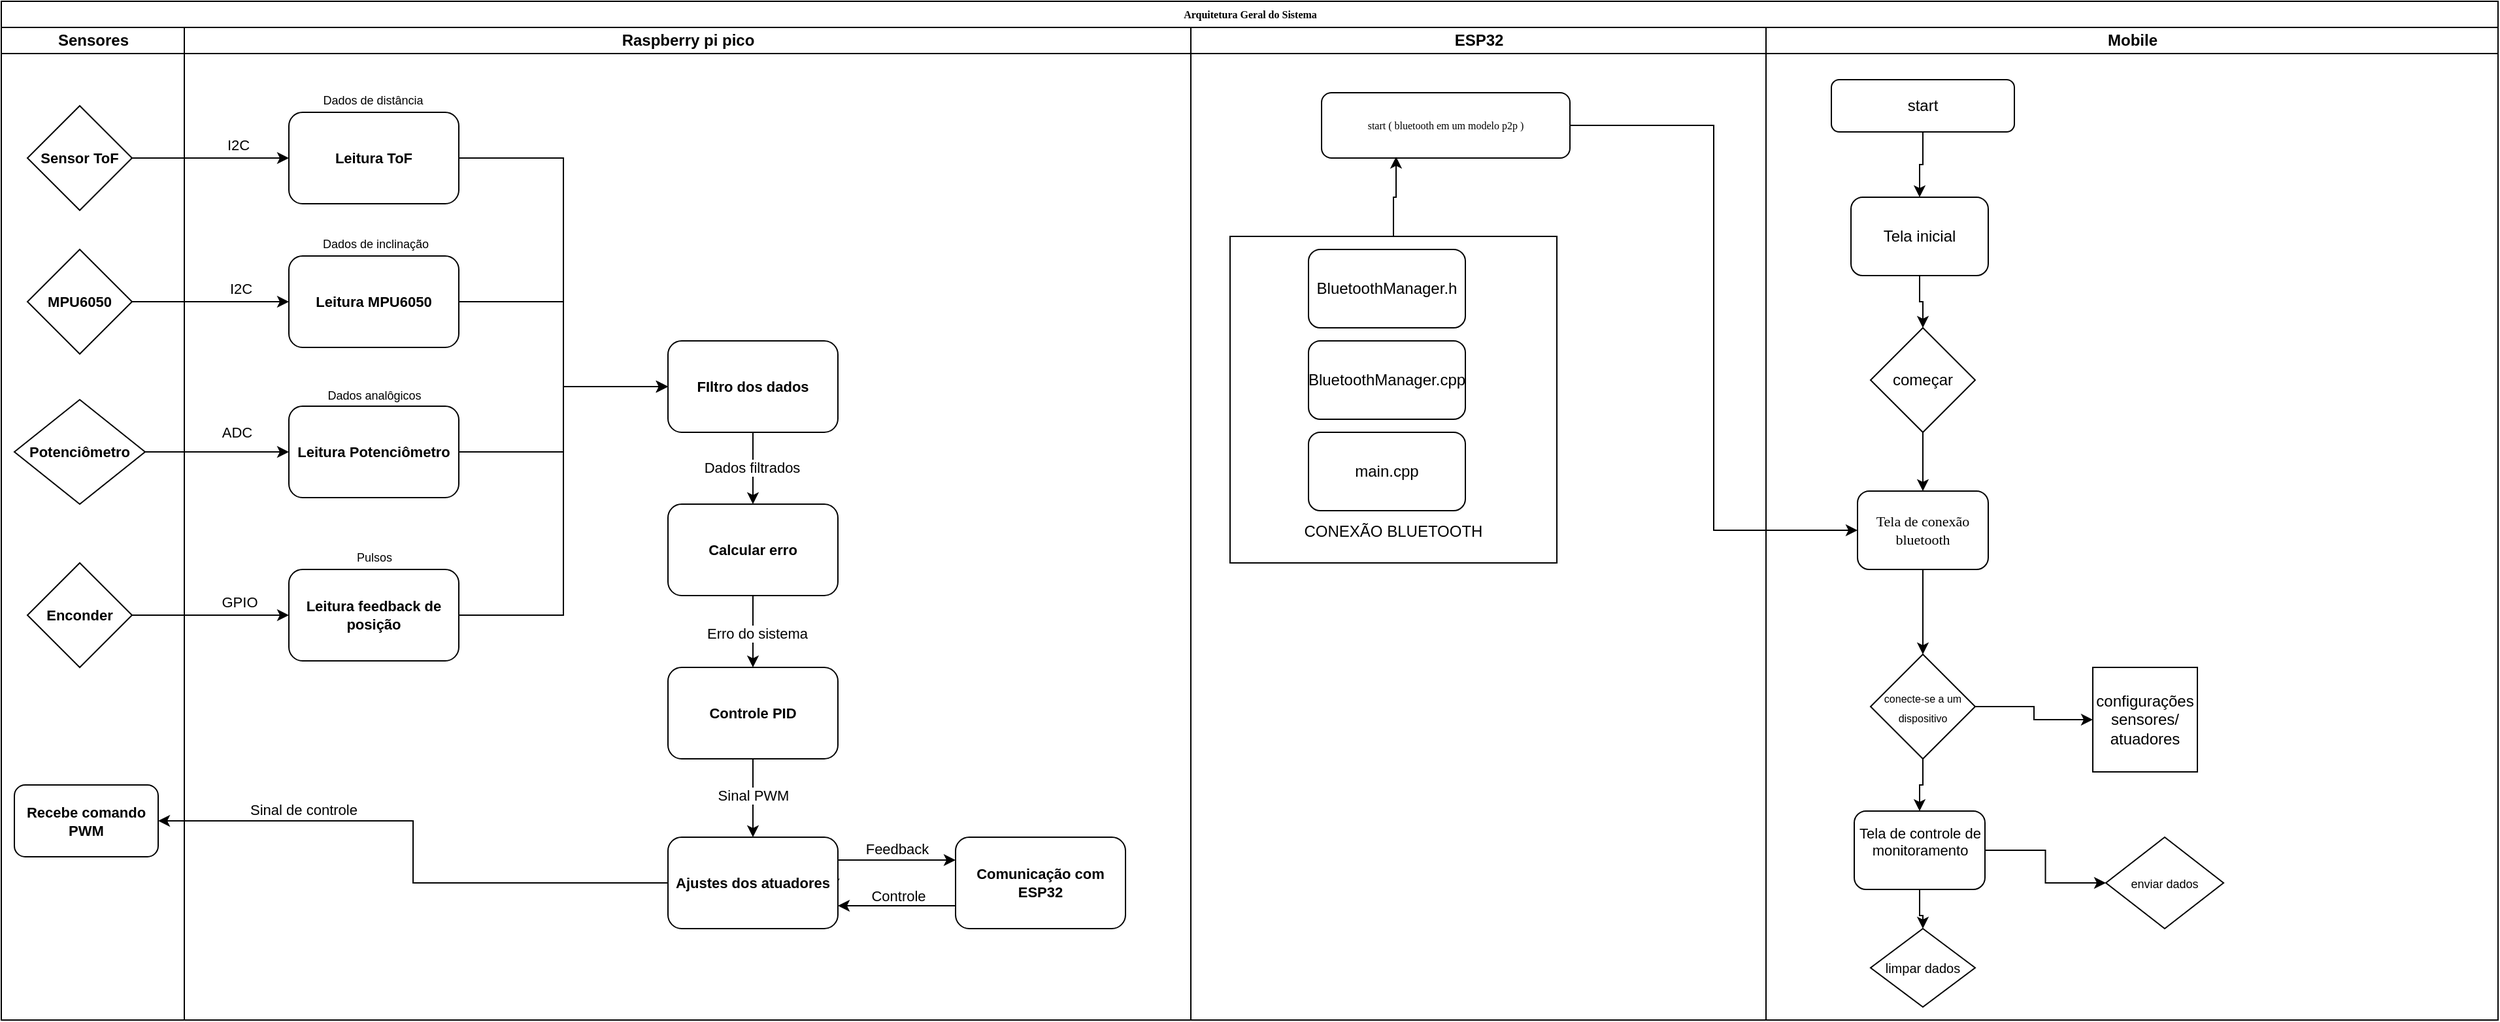 <mxfile version="25.0.3">
  <diagram name="Page-1" id="74e2e168-ea6b-b213-b513-2b3c1d86103e">
    <mxGraphModel dx="3733" dy="1473" grid="1" gridSize="10" guides="1" tooltips="1" connect="1" arrows="1" fold="1" page="1" pageScale="1" pageWidth="1100" pageHeight="850" background="none" math="0" shadow="0">
      <root>
        <mxCell id="0" />
        <mxCell id="1" parent="0" />
        <mxCell id="77e6c97f196da883-1" value="Arquitetura Geral do Sistema" style="swimlane;html=1;childLayout=stackLayout;startSize=20;rounded=0;shadow=0;labelBackgroundColor=none;strokeWidth=1;fontFamily=Verdana;fontSize=8;align=center;" parent="1" vertex="1">
          <mxGeometry x="110" y="30" width="1910" height="780" as="geometry" />
        </mxCell>
        <mxCell id="77e6c97f196da883-2" value="Sensores" style="swimlane;html=1;startSize=20;" parent="77e6c97f196da883-1" vertex="1">
          <mxGeometry y="20" width="140" height="760" as="geometry" />
        </mxCell>
        <mxCell id="rd5grbxoa9VTAp5XgY99-46" style="edgeStyle=orthogonalEdgeStyle;rounded=0;orthogonalLoop=1;jettySize=auto;html=1;entryX=0.5;entryY=0;entryDx=0;entryDy=0;" edge="1" parent="77e6c97f196da883-2" source="rd5grbxoa9VTAp5XgY99-48" target="rd5grbxoa9VTAp5XgY99-51">
          <mxGeometry relative="1" as="geometry" />
        </mxCell>
        <mxCell id="rd5grbxoa9VTAp5XgY99-47" value="Dados filtrados" style="edgeLabel;html=1;align=center;verticalAlign=middle;resizable=0;points=[];" vertex="1" connectable="0" parent="rd5grbxoa9VTAp5XgY99-46">
          <mxGeometry x="-0.018" y="-1" relative="1" as="geometry">
            <mxPoint as="offset" />
          </mxGeometry>
        </mxCell>
        <mxCell id="rd5grbxoa9VTAp5XgY99-48" value="&lt;b&gt;&lt;font face=&quot;Helvetica&quot; style=&quot;font-size: 11px;&quot;&gt;FIltro dos dados&lt;/font&gt;&lt;/b&gt;" style="rounded=1;whiteSpace=wrap;html=1;shadow=0;labelBackgroundColor=none;strokeWidth=1;fontFamily=Verdana;fontSize=8;align=center;" vertex="1" parent="77e6c97f196da883-2">
          <mxGeometry x="510" y="240" width="130" height="70" as="geometry" />
        </mxCell>
        <mxCell id="rd5grbxoa9VTAp5XgY99-49" style="edgeStyle=orthogonalEdgeStyle;rounded=0;orthogonalLoop=1;jettySize=auto;html=1;entryX=0.5;entryY=0;entryDx=0;entryDy=0;" edge="1" parent="77e6c97f196da883-2" source="rd5grbxoa9VTAp5XgY99-51" target="rd5grbxoa9VTAp5XgY99-54">
          <mxGeometry relative="1" as="geometry" />
        </mxCell>
        <mxCell id="rd5grbxoa9VTAp5XgY99-50" value="Erro do sistema" style="edgeLabel;html=1;align=center;verticalAlign=middle;resizable=0;points=[];" vertex="1" connectable="0" parent="rd5grbxoa9VTAp5XgY99-49">
          <mxGeometry x="0.042" y="3" relative="1" as="geometry">
            <mxPoint as="offset" />
          </mxGeometry>
        </mxCell>
        <mxCell id="rd5grbxoa9VTAp5XgY99-51" value="&lt;b&gt;&lt;font face=&quot;Helvetica&quot; style=&quot;font-size: 11px;&quot;&gt;Calcular erro&lt;/font&gt;&lt;/b&gt;" style="rounded=1;whiteSpace=wrap;html=1;shadow=0;labelBackgroundColor=none;strokeWidth=1;fontFamily=Verdana;fontSize=8;align=center;" vertex="1" parent="77e6c97f196da883-2">
          <mxGeometry x="510" y="365" width="130" height="70" as="geometry" />
        </mxCell>
        <mxCell id="rd5grbxoa9VTAp5XgY99-52" style="edgeStyle=orthogonalEdgeStyle;rounded=0;orthogonalLoop=1;jettySize=auto;html=1;" edge="1" parent="77e6c97f196da883-2" source="rd5grbxoa9VTAp5XgY99-54" target="rd5grbxoa9VTAp5XgY99-58">
          <mxGeometry relative="1" as="geometry" />
        </mxCell>
        <mxCell id="rd5grbxoa9VTAp5XgY99-53" value="Sinal PWM" style="edgeLabel;html=1;align=center;verticalAlign=middle;resizable=0;points=[];" vertex="1" connectable="0" parent="rd5grbxoa9VTAp5XgY99-52">
          <mxGeometry x="-0.088" relative="1" as="geometry">
            <mxPoint as="offset" />
          </mxGeometry>
        </mxCell>
        <mxCell id="rd5grbxoa9VTAp5XgY99-54" value="&lt;b&gt;&lt;font face=&quot;Helvetica&quot; style=&quot;font-size: 11px;&quot;&gt;Controle PID&lt;/font&gt;&lt;/b&gt;" style="rounded=1;whiteSpace=wrap;html=1;shadow=0;labelBackgroundColor=none;strokeWidth=1;fontFamily=Verdana;fontSize=8;align=center;" vertex="1" parent="77e6c97f196da883-2">
          <mxGeometry x="510" y="490" width="130" height="70" as="geometry" />
        </mxCell>
        <mxCell id="rd5grbxoa9VTAp5XgY99-55" style="edgeStyle=orthogonalEdgeStyle;rounded=0;orthogonalLoop=1;jettySize=auto;html=1;exitX=1;exitY=0.5;exitDx=0;exitDy=0;entryX=0.975;entryY=0.581;entryDx=0;entryDy=0;entryPerimeter=0;" edge="1" parent="77e6c97f196da883-2" source="rd5grbxoa9VTAp5XgY99-58" target="rd5grbxoa9VTAp5XgY99-58">
          <mxGeometry relative="1" as="geometry" />
        </mxCell>
        <mxCell id="rd5grbxoa9VTAp5XgY99-56" style="edgeStyle=orthogonalEdgeStyle;rounded=0;orthogonalLoop=1;jettySize=auto;html=1;exitX=1;exitY=0.25;exitDx=0;exitDy=0;entryX=0;entryY=0.25;entryDx=0;entryDy=0;" edge="1" parent="77e6c97f196da883-2" source="rd5grbxoa9VTAp5XgY99-58" target="rd5grbxoa9VTAp5XgY99-61">
          <mxGeometry relative="1" as="geometry" />
        </mxCell>
        <mxCell id="rd5grbxoa9VTAp5XgY99-57" value="Feedback" style="edgeLabel;html=1;align=center;verticalAlign=middle;resizable=0;points=[];" vertex="1" connectable="0" parent="rd5grbxoa9VTAp5XgY99-56">
          <mxGeometry x="0.063" y="2" relative="1" as="geometry">
            <mxPoint x="-3" y="-7" as="offset" />
          </mxGeometry>
        </mxCell>
        <mxCell id="rd5grbxoa9VTAp5XgY99-58" value="&lt;b&gt;&lt;font face=&quot;Helvetica&quot; style=&quot;font-size: 11px;&quot;&gt;Ajustes dos atuadores&lt;/font&gt;&lt;/b&gt;" style="rounded=1;whiteSpace=wrap;html=1;shadow=0;labelBackgroundColor=none;strokeWidth=1;fontFamily=Verdana;fontSize=8;align=center;" vertex="1" parent="77e6c97f196da883-2">
          <mxGeometry x="510" y="620" width="130" height="70" as="geometry" />
        </mxCell>
        <mxCell id="rd5grbxoa9VTAp5XgY99-59" style="edgeStyle=orthogonalEdgeStyle;rounded=0;orthogonalLoop=1;jettySize=auto;html=1;exitX=0;exitY=0.75;exitDx=0;exitDy=0;entryX=1;entryY=0.75;entryDx=0;entryDy=0;" edge="1" parent="77e6c97f196da883-2" source="rd5grbxoa9VTAp5XgY99-61" target="rd5grbxoa9VTAp5XgY99-58">
          <mxGeometry relative="1" as="geometry" />
        </mxCell>
        <mxCell id="rd5grbxoa9VTAp5XgY99-60" value="Controle" style="edgeLabel;html=1;align=center;verticalAlign=middle;resizable=0;points=[];" vertex="1" connectable="0" parent="rd5grbxoa9VTAp5XgY99-59">
          <mxGeometry x="0.036" y="3" relative="1" as="geometry">
            <mxPoint x="2" y="-11" as="offset" />
          </mxGeometry>
        </mxCell>
        <mxCell id="rd5grbxoa9VTAp5XgY99-61" value="&lt;b&gt;&lt;font face=&quot;Helvetica&quot; style=&quot;font-size: 11px;&quot;&gt;Comunicação com ESP32&lt;/font&gt;&lt;/b&gt;" style="rounded=1;whiteSpace=wrap;html=1;shadow=0;labelBackgroundColor=none;strokeWidth=1;fontFamily=Verdana;fontSize=8;align=center;" vertex="1" parent="77e6c97f196da883-2">
          <mxGeometry x="730" y="620" width="130" height="70" as="geometry" />
        </mxCell>
        <mxCell id="rd5grbxoa9VTAp5XgY99-62" value="&lt;b style=&quot;font-family: Verdana; font-size: 8px;&quot;&gt;&lt;font style=&quot;font-size: 11px;&quot; face=&quot;Helvetica&quot;&gt;Sensor ToF&lt;/font&gt;&lt;/b&gt;" style="rhombus;whiteSpace=wrap;html=1;" vertex="1" parent="77e6c97f196da883-2">
          <mxGeometry x="20" y="60" width="80" height="80" as="geometry" />
        </mxCell>
        <mxCell id="rd5grbxoa9VTAp5XgY99-63" value="&lt;b style=&quot;font-family: Verdana; font-size: 8px;&quot;&gt;&lt;font style=&quot;font-size: 11px;&quot; face=&quot;Helvetica&quot;&gt;MPU6050&lt;/font&gt;&lt;/b&gt;" style="rhombus;whiteSpace=wrap;html=1;" vertex="1" parent="77e6c97f196da883-2">
          <mxGeometry x="20" y="170" width="80" height="80" as="geometry" />
        </mxCell>
        <mxCell id="rd5grbxoa9VTAp5XgY99-64" value="&lt;b style=&quot;font-family: Verdana; font-size: 8px;&quot;&gt;&lt;font style=&quot;font-size: 11px;&quot; face=&quot;Helvetica&quot;&gt;Potenciômetro&lt;/font&gt;&lt;/b&gt;" style="rhombus;whiteSpace=wrap;html=1;" vertex="1" parent="77e6c97f196da883-2">
          <mxGeometry x="10" y="285" width="100" height="80" as="geometry" />
        </mxCell>
        <mxCell id="rd5grbxoa9VTAp5XgY99-65" value="&lt;span style=&quot;font-size: 11px;&quot;&gt;&lt;b&gt;Enconder&lt;/b&gt;&lt;/span&gt;" style="rhombus;whiteSpace=wrap;html=1;" vertex="1" parent="77e6c97f196da883-2">
          <mxGeometry x="20" y="410" width="80" height="80" as="geometry" />
        </mxCell>
        <mxCell id="rd5grbxoa9VTAp5XgY99-66" style="edgeStyle=orthogonalEdgeStyle;rounded=0;orthogonalLoop=1;jettySize=auto;html=1;entryX=0;entryY=0.5;entryDx=0;entryDy=0;" edge="1" parent="77e6c97f196da883-2" source="rd5grbxoa9VTAp5XgY99-68" target="rd5grbxoa9VTAp5XgY99-48">
          <mxGeometry relative="1" as="geometry" />
        </mxCell>
        <mxCell id="rd5grbxoa9VTAp5XgY99-67" value="&lt;font style=&quot;font-size: 9px;&quot;&gt;Dados de distância&lt;/font&gt;" style="edgeLabel;html=1;align=center;verticalAlign=middle;resizable=0;points=[];" vertex="1" connectable="0" parent="rd5grbxoa9VTAp5XgY99-66">
          <mxGeometry x="-0.649" y="-1" relative="1" as="geometry">
            <mxPoint x="-125" y="-46" as="offset" />
          </mxGeometry>
        </mxCell>
        <mxCell id="rd5grbxoa9VTAp5XgY99-68" value="&lt;b&gt;&lt;font face=&quot;Helvetica&quot; style=&quot;font-size: 11px;&quot;&gt;Leitura ToF&lt;/font&gt;&lt;/b&gt;" style="rounded=1;whiteSpace=wrap;html=1;shadow=0;labelBackgroundColor=none;strokeWidth=1;fontFamily=Verdana;fontSize=8;align=center;" vertex="1" parent="77e6c97f196da883-2">
          <mxGeometry x="220" y="65" width="130" height="70" as="geometry" />
        </mxCell>
        <mxCell id="rd5grbxoa9VTAp5XgY99-69" style="edgeStyle=orthogonalEdgeStyle;rounded=0;orthogonalLoop=1;jettySize=auto;html=1;exitX=1;exitY=0.5;exitDx=0;exitDy=0;entryX=0;entryY=0.5;entryDx=0;entryDy=0;" edge="1" parent="77e6c97f196da883-2" source="rd5grbxoa9VTAp5XgY99-70" target="rd5grbxoa9VTAp5XgY99-48">
          <mxGeometry relative="1" as="geometry" />
        </mxCell>
        <mxCell id="rd5grbxoa9VTAp5XgY99-70" value="&lt;b&gt;&lt;font face=&quot;Helvetica&quot; style=&quot;font-size: 11px;&quot;&gt;Leitura MPU6050&lt;/font&gt;&lt;/b&gt;" style="rounded=1;whiteSpace=wrap;html=1;shadow=0;labelBackgroundColor=none;strokeWidth=1;fontFamily=Verdana;fontSize=8;align=center;" vertex="1" parent="77e6c97f196da883-2">
          <mxGeometry x="220" y="175" width="130" height="70" as="geometry" />
        </mxCell>
        <mxCell id="rd5grbxoa9VTAp5XgY99-71" style="edgeStyle=orthogonalEdgeStyle;rounded=0;orthogonalLoop=1;jettySize=auto;html=1;entryX=0;entryY=0.5;entryDx=0;entryDy=0;" edge="1" parent="77e6c97f196da883-2" source="rd5grbxoa9VTAp5XgY99-72" target="rd5grbxoa9VTAp5XgY99-48">
          <mxGeometry relative="1" as="geometry" />
        </mxCell>
        <mxCell id="rd5grbxoa9VTAp5XgY99-72" value="&lt;b&gt;&lt;font face=&quot;Helvetica&quot; style=&quot;font-size: 11px;&quot;&gt;Leitura Potenciômetro&lt;/font&gt;&lt;/b&gt;" style="rounded=1;whiteSpace=wrap;html=1;shadow=0;labelBackgroundColor=none;strokeWidth=1;fontFamily=Verdana;fontSize=8;align=center;" vertex="1" parent="77e6c97f196da883-2">
          <mxGeometry x="220" y="290" width="130" height="70" as="geometry" />
        </mxCell>
        <mxCell id="rd5grbxoa9VTAp5XgY99-73" style="edgeStyle=orthogonalEdgeStyle;rounded=0;orthogonalLoop=1;jettySize=auto;html=1;entryX=0;entryY=0.5;entryDx=0;entryDy=0;" edge="1" parent="77e6c97f196da883-2" source="rd5grbxoa9VTAp5XgY99-74" target="rd5grbxoa9VTAp5XgY99-48">
          <mxGeometry relative="1" as="geometry" />
        </mxCell>
        <mxCell id="rd5grbxoa9VTAp5XgY99-74" value="&lt;font face=&quot;Helvetica&quot;&gt;&lt;span style=&quot;font-size: 11px;&quot;&gt;&lt;b&gt;Leitura feedback de posição&lt;/b&gt;&lt;/span&gt;&lt;/font&gt;" style="rounded=1;whiteSpace=wrap;html=1;shadow=0;labelBackgroundColor=none;strokeWidth=1;fontFamily=Verdana;fontSize=8;align=center;" vertex="1" parent="77e6c97f196da883-2">
          <mxGeometry x="220" y="415" width="130" height="70" as="geometry" />
        </mxCell>
        <mxCell id="rd5grbxoa9VTAp5XgY99-75" style="edgeStyle=orthogonalEdgeStyle;rounded=0;orthogonalLoop=1;jettySize=auto;html=1;" edge="1" parent="77e6c97f196da883-2" source="rd5grbxoa9VTAp5XgY99-62" target="rd5grbxoa9VTAp5XgY99-68">
          <mxGeometry relative="1" as="geometry" />
        </mxCell>
        <mxCell id="rd5grbxoa9VTAp5XgY99-76" value="I2C" style="edgeLabel;html=1;align=center;verticalAlign=middle;resizable=0;points=[];" vertex="1" connectable="0" parent="rd5grbxoa9VTAp5XgY99-75">
          <mxGeometry x="0.354" y="3" relative="1" as="geometry">
            <mxPoint y="-7" as="offset" />
          </mxGeometry>
        </mxCell>
        <mxCell id="rd5grbxoa9VTAp5XgY99-77" style="edgeStyle=orthogonalEdgeStyle;rounded=0;orthogonalLoop=1;jettySize=auto;html=1;entryX=0;entryY=0.5;entryDx=0;entryDy=0;" edge="1" parent="77e6c97f196da883-2" source="rd5grbxoa9VTAp5XgY99-63" target="rd5grbxoa9VTAp5XgY99-70">
          <mxGeometry relative="1" as="geometry" />
        </mxCell>
        <mxCell id="rd5grbxoa9VTAp5XgY99-78" value="I2C" style="edgeLabel;html=1;align=center;verticalAlign=middle;resizable=0;points=[];" vertex="1" connectable="0" parent="rd5grbxoa9VTAp5XgY99-77">
          <mxGeometry x="0.375" y="-1" relative="1" as="geometry">
            <mxPoint y="-11" as="offset" />
          </mxGeometry>
        </mxCell>
        <mxCell id="rd5grbxoa9VTAp5XgY99-79" style="edgeStyle=orthogonalEdgeStyle;rounded=0;orthogonalLoop=1;jettySize=auto;html=1;entryX=0;entryY=0.5;entryDx=0;entryDy=0;" edge="1" parent="77e6c97f196da883-2" source="rd5grbxoa9VTAp5XgY99-64" target="rd5grbxoa9VTAp5XgY99-72">
          <mxGeometry relative="1" as="geometry" />
        </mxCell>
        <mxCell id="rd5grbxoa9VTAp5XgY99-80" value="ADC" style="edgeLabel;html=1;align=center;verticalAlign=middle;resizable=0;points=[];" vertex="1" connectable="0" parent="rd5grbxoa9VTAp5XgY99-79">
          <mxGeometry x="0.273" y="4" relative="1" as="geometry">
            <mxPoint y="-11" as="offset" />
          </mxGeometry>
        </mxCell>
        <mxCell id="rd5grbxoa9VTAp5XgY99-81" style="edgeStyle=orthogonalEdgeStyle;rounded=0;orthogonalLoop=1;jettySize=auto;html=1;" edge="1" parent="77e6c97f196da883-2" source="rd5grbxoa9VTAp5XgY99-65" target="rd5grbxoa9VTAp5XgY99-74">
          <mxGeometry relative="1" as="geometry" />
        </mxCell>
        <mxCell id="rd5grbxoa9VTAp5XgY99-82" value="GPIO" style="edgeLabel;html=1;align=center;verticalAlign=middle;resizable=0;points=[];" vertex="1" connectable="0" parent="rd5grbxoa9VTAp5XgY99-81">
          <mxGeometry x="0.368" y="-2" relative="1" as="geometry">
            <mxPoint y="-12" as="offset" />
          </mxGeometry>
        </mxCell>
        <mxCell id="rd5grbxoa9VTAp5XgY99-83" value="&lt;font style=&quot;font-size: 9px;&quot;&gt;Dados de inclinação&lt;/font&gt;" style="edgeLabel;html=1;align=center;verticalAlign=middle;resizable=0;points=[];" vertex="1" connectable="0" parent="77e6c97f196da883-2">
          <mxGeometry x="299.998" y="67.0" as="geometry">
            <mxPoint x="-14" y="98" as="offset" />
          </mxGeometry>
        </mxCell>
        <mxCell id="rd5grbxoa9VTAp5XgY99-84" value="&lt;font style=&quot;font-size: 9px;&quot;&gt;Pulsos&lt;/font&gt;" style="edgeLabel;html=1;align=center;verticalAlign=middle;resizable=0;points=[];" vertex="1" connectable="0" parent="77e6c97f196da883-2">
          <mxGeometry x="266.998" y="173.0" as="geometry">
            <mxPoint x="18" y="232" as="offset" />
          </mxGeometry>
        </mxCell>
        <mxCell id="rd5grbxoa9VTAp5XgY99-131" value="&lt;font face=&quot;Helvetica&quot;&gt;&lt;span style=&quot;font-size: 11px;&quot;&gt;&lt;b&gt;Recebe comando PWM&lt;/b&gt;&lt;/span&gt;&lt;/font&gt;" style="rounded=1;whiteSpace=wrap;html=1;shadow=0;labelBackgroundColor=none;strokeWidth=1;fontFamily=Verdana;fontSize=8;align=center;" vertex="1" parent="77e6c97f196da883-2">
          <mxGeometry x="10" y="580" width="110" height="55" as="geometry" />
        </mxCell>
        <mxCell id="rd5grbxoa9VTAp5XgY99-132" style="edgeStyle=orthogonalEdgeStyle;rounded=0;orthogonalLoop=1;jettySize=auto;html=1;entryX=1;entryY=0.5;entryDx=0;entryDy=0;exitX=0;exitY=0.5;exitDx=0;exitDy=0;" edge="1" parent="77e6c97f196da883-2" target="rd5grbxoa9VTAp5XgY99-131" source="rd5grbxoa9VTAp5XgY99-58">
          <mxGeometry relative="1" as="geometry">
            <mxPoint x="520" y="705" as="sourcePoint" />
          </mxGeometry>
        </mxCell>
        <mxCell id="rd5grbxoa9VTAp5XgY99-133" value="Sinal de controle" style="edgeLabel;html=1;align=center;verticalAlign=middle;resizable=0;points=[];" vertex="1" connectable="0" parent="rd5grbxoa9VTAp5XgY99-132">
          <mxGeometry x="0.678" relative="1" as="geometry">
            <mxPoint x="40" y="-9" as="offset" />
          </mxGeometry>
        </mxCell>
        <mxCell id="77e6c97f196da883-3" value="Raspberry pi pico" style="swimlane;html=1;startSize=20;" parent="77e6c97f196da883-1" vertex="1">
          <mxGeometry x="140" y="20" width="770" height="760" as="geometry" />
        </mxCell>
        <mxCell id="rd5grbxoa9VTAp5XgY99-208" value="&lt;font style=&quot;font-size: 9px;&quot;&gt;Dados analôgicos&lt;/font&gt;" style="edgeLabel;html=1;align=center;verticalAlign=middle;resizable=0;points=[];" vertex="1" connectable="0" parent="77e6c97f196da883-3">
          <mxGeometry x="158.998" y="183.0" as="geometry">
            <mxPoint x="-14" y="98" as="offset" />
          </mxGeometry>
        </mxCell>
        <mxCell id="77e6c97f196da883-4" value="ESP32" style="swimlane;html=1;startSize=20;" parent="77e6c97f196da883-1" vertex="1">
          <mxGeometry x="910" y="20" width="440" height="760" as="geometry" />
        </mxCell>
        <mxCell id="77e6c97f196da883-12" value="start ( bluetooth em um modelo p2p )" style="rounded=1;whiteSpace=wrap;html=1;shadow=0;labelBackgroundColor=none;strokeWidth=1;fontFamily=Verdana;fontSize=8;align=center;" parent="77e6c97f196da883-4" vertex="1">
          <mxGeometry x="100" y="50" width="190" height="50" as="geometry" />
        </mxCell>
        <mxCell id="EIHCP6Te_2WNtkXNnex2-24" value="&lt;div&gt;&lt;br&gt;&lt;/div&gt;&lt;div&gt;&lt;br&gt;&lt;/div&gt;&lt;div&gt;&lt;br&gt;&lt;/div&gt;&lt;div&gt;&lt;br&gt;&lt;/div&gt;&lt;div&gt;&lt;br&gt;&lt;/div&gt;&lt;div&gt;&lt;br&gt;&lt;/div&gt;&lt;div&gt;&lt;br&gt;&lt;/div&gt;&lt;div&gt;&lt;br&gt;&lt;/div&gt;&lt;div&gt;&lt;br&gt;&lt;/div&gt;&lt;div&gt;&lt;br&gt;&lt;/div&gt;&lt;div&gt;&lt;br&gt;&lt;/div&gt;&lt;div&gt;&lt;br&gt;&lt;/div&gt;&lt;div&gt;&lt;br&gt;&lt;/div&gt;&lt;div&gt;&lt;br&gt;&lt;/div&gt;&lt;div&gt;CONEXÃO BLUETOOTH&lt;/div&gt;" style="whiteSpace=wrap;html=1;aspect=fixed;" parent="77e6c97f196da883-4" vertex="1">
          <mxGeometry x="30" y="160" width="250" height="250" as="geometry" />
        </mxCell>
        <mxCell id="EIHCP6Te_2WNtkXNnex2-21" value="BluetoothManager.cpp" style="rounded=1;whiteSpace=wrap;html=1;" parent="77e6c97f196da883-4" vertex="1">
          <mxGeometry x="90" y="240" width="120" height="60" as="geometry" />
        </mxCell>
        <mxCell id="EIHCP6Te_2WNtkXNnex2-20" value="main.cpp" style="rounded=1;whiteSpace=wrap;html=1;" parent="77e6c97f196da883-4" vertex="1">
          <mxGeometry x="90" y="310" width="120" height="60" as="geometry" />
        </mxCell>
        <mxCell id="EIHCP6Te_2WNtkXNnex2-23" value="BluetoothManager.h" style="rounded=1;whiteSpace=wrap;html=1;" parent="77e6c97f196da883-4" vertex="1">
          <mxGeometry x="90" y="170" width="120" height="60" as="geometry" />
        </mxCell>
        <mxCell id="EIHCP6Te_2WNtkXNnex2-25" style="edgeStyle=orthogonalEdgeStyle;rounded=0;orthogonalLoop=1;jettySize=auto;html=1;entryX=0.3;entryY=0.98;entryDx=0;entryDy=0;entryPerimeter=0;" parent="77e6c97f196da883-4" source="EIHCP6Te_2WNtkXNnex2-24" target="77e6c97f196da883-12" edge="1">
          <mxGeometry relative="1" as="geometry" />
        </mxCell>
        <mxCell id="77e6c97f196da883-5" value="Mobile" style="swimlane;html=1;startSize=20;" parent="77e6c97f196da883-1" vertex="1">
          <mxGeometry x="1350" y="20" width="560" height="760" as="geometry" />
        </mxCell>
        <mxCell id="EIHCP6Te_2WNtkXNnex2-10" style="edgeStyle=orthogonalEdgeStyle;rounded=0;orthogonalLoop=1;jettySize=auto;html=1;" parent="77e6c97f196da883-5" source="77e6c97f196da883-15" target="EIHCP6Te_2WNtkXNnex2-9" edge="1">
          <mxGeometry relative="1" as="geometry" />
        </mxCell>
        <mxCell id="77e6c97f196da883-15" value="Tela de conexão bluetooth" style="rounded=1;whiteSpace=wrap;html=1;shadow=0;labelBackgroundColor=none;strokeWidth=1;fontFamily=Verdana;fontSize=11;align=center;" parent="77e6c97f196da883-5" vertex="1">
          <mxGeometry x="70" y="355" width="100" height="60" as="geometry" />
        </mxCell>
        <mxCell id="EIHCP6Te_2WNtkXNnex2-5" style="edgeStyle=orthogonalEdgeStyle;rounded=0;orthogonalLoop=1;jettySize=auto;html=1;" parent="77e6c97f196da883-5" source="Emb8k73_Rz_PT35niENK-1" target="EIHCP6Te_2WNtkXNnex2-3" edge="1">
          <mxGeometry relative="1" as="geometry" />
        </mxCell>
        <mxCell id="Emb8k73_Rz_PT35niENK-1" value="&lt;div&gt;start&lt;/div&gt;" style="rounded=1;whiteSpace=wrap;html=1;" parent="77e6c97f196da883-5" vertex="1">
          <mxGeometry x="50" y="40" width="140" height="40" as="geometry" />
        </mxCell>
        <mxCell id="EIHCP6Te_2WNtkXNnex2-17" style="edgeStyle=orthogonalEdgeStyle;rounded=0;orthogonalLoop=1;jettySize=auto;html=1;" parent="77e6c97f196da883-5" source="EIHCP6Te_2WNtkXNnex2-1" target="EIHCP6Te_2WNtkXNnex2-16" edge="1">
          <mxGeometry relative="1" as="geometry" />
        </mxCell>
        <mxCell id="EIHCP6Te_2WNtkXNnex2-18" style="edgeStyle=orthogonalEdgeStyle;rounded=0;orthogonalLoop=1;jettySize=auto;html=1;" parent="77e6c97f196da883-5" source="EIHCP6Te_2WNtkXNnex2-1" target="EIHCP6Te_2WNtkXNnex2-15" edge="1">
          <mxGeometry relative="1" as="geometry" />
        </mxCell>
        <mxCell id="EIHCP6Te_2WNtkXNnex2-1" value="Tela de controle de monitoramento&lt;div&gt;&lt;br&gt;&lt;/div&gt;" style="rounded=1;whiteSpace=wrap;html=1;fontSize=11;" parent="77e6c97f196da883-5" vertex="1">
          <mxGeometry x="67.5" y="600" width="100" height="60" as="geometry" />
        </mxCell>
        <mxCell id="EIHCP6Te_2WNtkXNnex2-7" style="edgeStyle=orthogonalEdgeStyle;rounded=0;orthogonalLoop=1;jettySize=auto;html=1;" parent="77e6c97f196da883-5" source="EIHCP6Te_2WNtkXNnex2-3" target="EIHCP6Te_2WNtkXNnex2-6" edge="1">
          <mxGeometry relative="1" as="geometry" />
        </mxCell>
        <mxCell id="EIHCP6Te_2WNtkXNnex2-3" value="Tela inicial" style="rounded=1;whiteSpace=wrap;html=1;" parent="77e6c97f196da883-5" vertex="1">
          <mxGeometry x="65" y="130" width="105" height="60" as="geometry" />
        </mxCell>
        <mxCell id="EIHCP6Te_2WNtkXNnex2-8" style="edgeStyle=orthogonalEdgeStyle;rounded=0;orthogonalLoop=1;jettySize=auto;html=1;" parent="77e6c97f196da883-5" source="EIHCP6Te_2WNtkXNnex2-6" target="77e6c97f196da883-15" edge="1">
          <mxGeometry relative="1" as="geometry" />
        </mxCell>
        <mxCell id="EIHCP6Te_2WNtkXNnex2-6" value="começar" style="rhombus;whiteSpace=wrap;html=1;" parent="77e6c97f196da883-5" vertex="1">
          <mxGeometry x="80" y="230" width="80" height="80" as="geometry" />
        </mxCell>
        <mxCell id="EIHCP6Te_2WNtkXNnex2-11" style="edgeStyle=orthogonalEdgeStyle;rounded=0;orthogonalLoop=1;jettySize=auto;html=1;" parent="77e6c97f196da883-5" source="EIHCP6Te_2WNtkXNnex2-9" target="EIHCP6Te_2WNtkXNnex2-1" edge="1">
          <mxGeometry relative="1" as="geometry" />
        </mxCell>
        <mxCell id="EIHCP6Te_2WNtkXNnex2-14" style="edgeStyle=orthogonalEdgeStyle;rounded=0;orthogonalLoop=1;jettySize=auto;html=1;entryX=0;entryY=0.5;entryDx=0;entryDy=0;" parent="77e6c97f196da883-5" source="EIHCP6Te_2WNtkXNnex2-9" target="EIHCP6Te_2WNtkXNnex2-12" edge="1">
          <mxGeometry relative="1" as="geometry" />
        </mxCell>
        <mxCell id="EIHCP6Te_2WNtkXNnex2-9" value="&lt;font style=&quot;font-size: 8px;&quot;&gt;conecte-se a um dispositivo&lt;/font&gt;" style="rhombus;whiteSpace=wrap;html=1;" parent="77e6c97f196da883-5" vertex="1">
          <mxGeometry x="80" y="480" width="80" height="80" as="geometry" />
        </mxCell>
        <mxCell id="EIHCP6Te_2WNtkXNnex2-12" value="configurações&lt;div&gt;sensores/&lt;/div&gt;&lt;div&gt;atuadores&lt;/div&gt;" style="whiteSpace=wrap;html=1;aspect=fixed;" parent="77e6c97f196da883-5" vertex="1">
          <mxGeometry x="250" y="490" width="80" height="80" as="geometry" />
        </mxCell>
        <mxCell id="EIHCP6Te_2WNtkXNnex2-15" value="&lt;font style=&quot;font-size: 9px;&quot;&gt;enviar dados&lt;/font&gt;" style="rhombus;whiteSpace=wrap;html=1;" parent="77e6c97f196da883-5" vertex="1">
          <mxGeometry x="260" y="620" width="90" height="70" as="geometry" />
        </mxCell>
        <mxCell id="EIHCP6Te_2WNtkXNnex2-16" value="&lt;font style=&quot;font-size: 10px;&quot;&gt;limpar dados&lt;/font&gt;" style="rhombus;whiteSpace=wrap;html=1;" parent="77e6c97f196da883-5" vertex="1">
          <mxGeometry x="80" y="690" width="80" height="60" as="geometry" />
        </mxCell>
        <mxCell id="EIHCP6Te_2WNtkXNnex2-19" style="edgeStyle=orthogonalEdgeStyle;rounded=0;orthogonalLoop=1;jettySize=auto;html=1;entryX=0;entryY=0.5;entryDx=0;entryDy=0;" parent="77e6c97f196da883-1" source="77e6c97f196da883-12" target="77e6c97f196da883-15" edge="1">
          <mxGeometry relative="1" as="geometry" />
        </mxCell>
      </root>
    </mxGraphModel>
  </diagram>
</mxfile>

